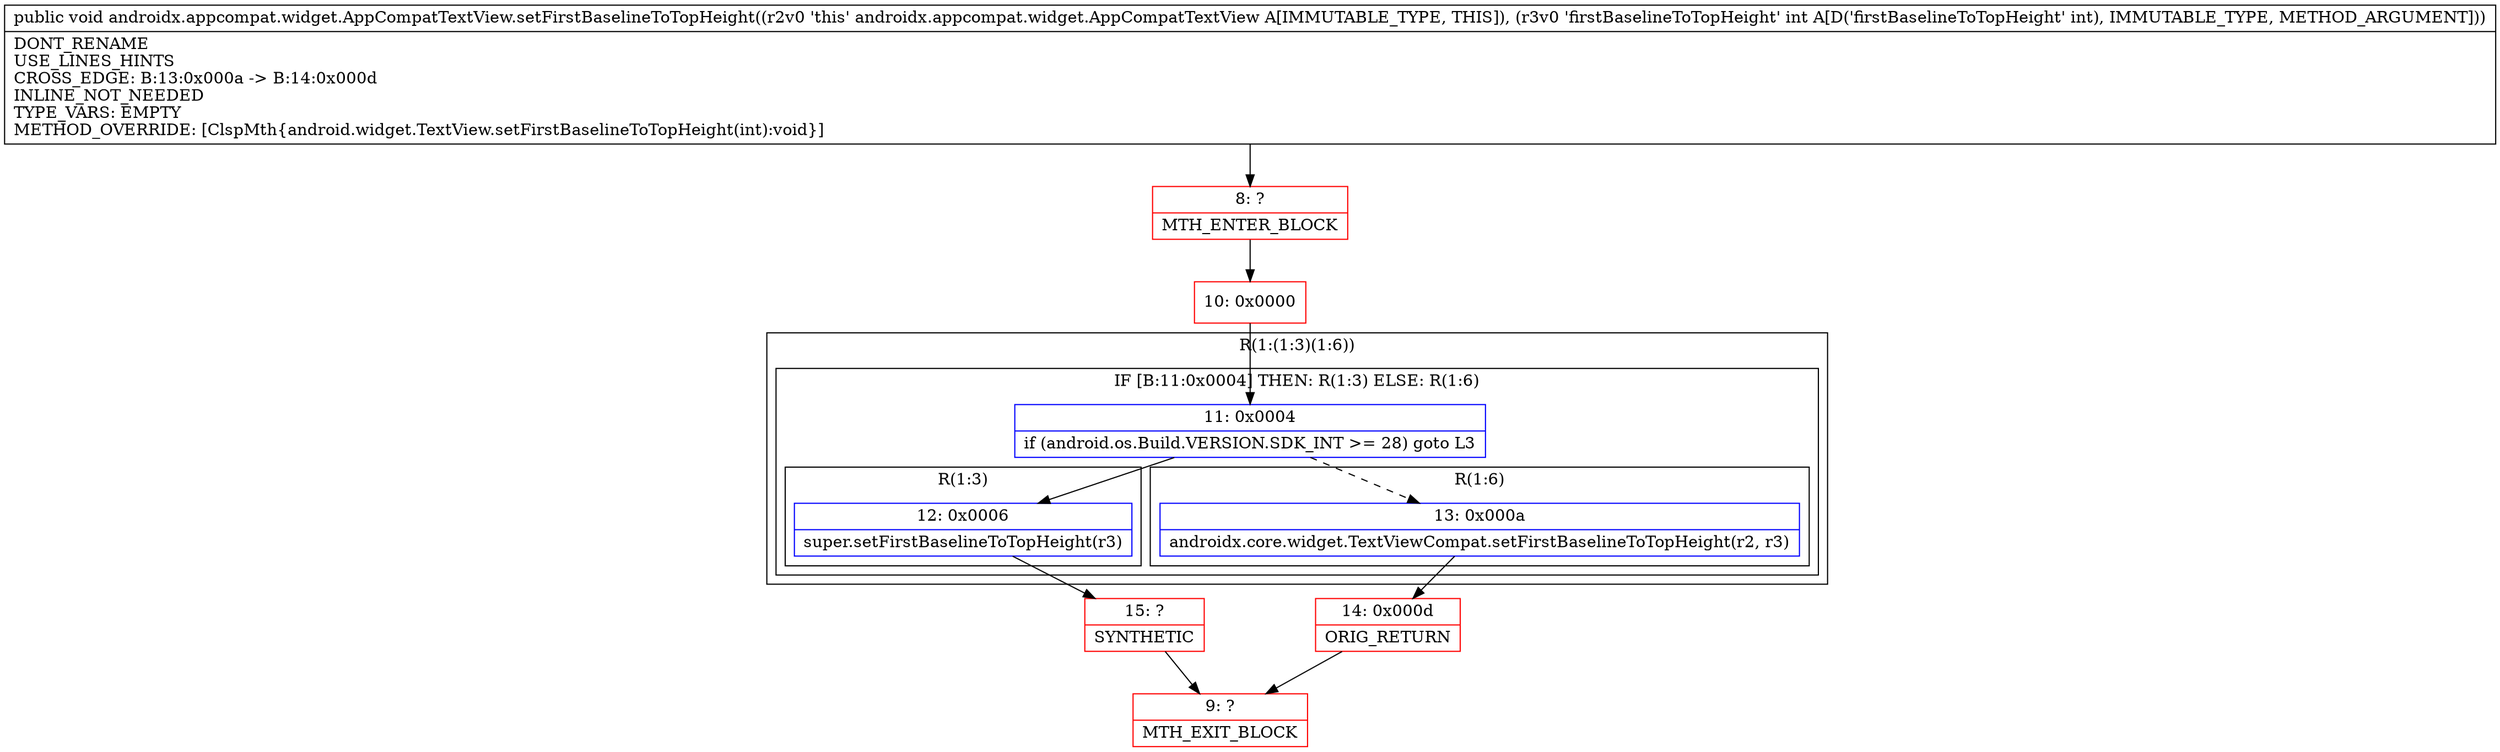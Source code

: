 digraph "CFG forandroidx.appcompat.widget.AppCompatTextView.setFirstBaselineToTopHeight(I)V" {
subgraph cluster_Region_1854878103 {
label = "R(1:(1:3)(1:6))";
node [shape=record,color=blue];
subgraph cluster_IfRegion_958885678 {
label = "IF [B:11:0x0004] THEN: R(1:3) ELSE: R(1:6)";
node [shape=record,color=blue];
Node_11 [shape=record,label="{11\:\ 0x0004|if (android.os.Build.VERSION.SDK_INT \>= 28) goto L3\l}"];
subgraph cluster_Region_1209101542 {
label = "R(1:3)";
node [shape=record,color=blue];
Node_12 [shape=record,label="{12\:\ 0x0006|super.setFirstBaselineToTopHeight(r3)\l}"];
}
subgraph cluster_Region_1577056735 {
label = "R(1:6)";
node [shape=record,color=blue];
Node_13 [shape=record,label="{13\:\ 0x000a|androidx.core.widget.TextViewCompat.setFirstBaselineToTopHeight(r2, r3)\l}"];
}
}
}
Node_8 [shape=record,color=red,label="{8\:\ ?|MTH_ENTER_BLOCK\l}"];
Node_10 [shape=record,color=red,label="{10\:\ 0x0000}"];
Node_15 [shape=record,color=red,label="{15\:\ ?|SYNTHETIC\l}"];
Node_9 [shape=record,color=red,label="{9\:\ ?|MTH_EXIT_BLOCK\l}"];
Node_14 [shape=record,color=red,label="{14\:\ 0x000d|ORIG_RETURN\l}"];
MethodNode[shape=record,label="{public void androidx.appcompat.widget.AppCompatTextView.setFirstBaselineToTopHeight((r2v0 'this' androidx.appcompat.widget.AppCompatTextView A[IMMUTABLE_TYPE, THIS]), (r3v0 'firstBaselineToTopHeight' int A[D('firstBaselineToTopHeight' int), IMMUTABLE_TYPE, METHOD_ARGUMENT]))  | DONT_RENAME\lUSE_LINES_HINTS\lCROSS_EDGE: B:13:0x000a \-\> B:14:0x000d\lINLINE_NOT_NEEDED\lTYPE_VARS: EMPTY\lMETHOD_OVERRIDE: [ClspMth\{android.widget.TextView.setFirstBaselineToTopHeight(int):void\}]\l}"];
MethodNode -> Node_8;Node_11 -> Node_12;
Node_11 -> Node_13[style=dashed];
Node_12 -> Node_15;
Node_13 -> Node_14;
Node_8 -> Node_10;
Node_10 -> Node_11;
Node_15 -> Node_9;
Node_14 -> Node_9;
}

